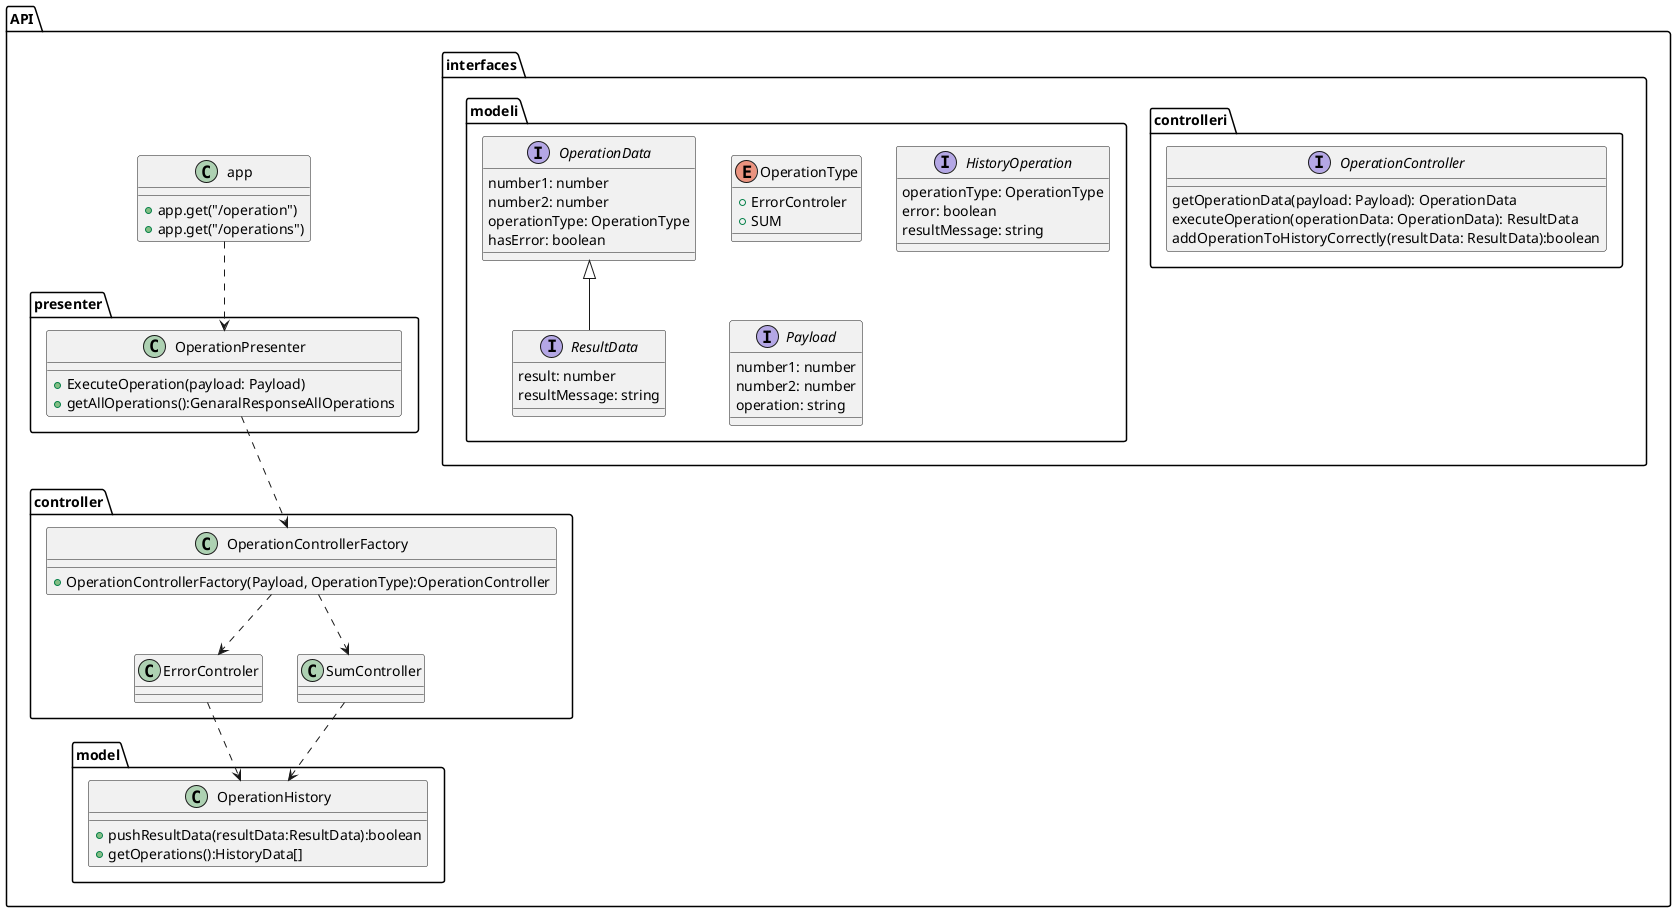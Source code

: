 @startuml MainDiagram

package API{

    package interfaces{
        package controlleri{
            interface OperationController{
                getOperationData(payload: Payload): OperationData
                executeOperation(operationData: OperationData): ResultData
                addOperationToHistoryCorrectly(resultData: ResultData):boolean
            }
        }

        package modeli{
            enum OperationType{
                + ErrorControler
                + SUM
            }

            interface OperationData{
                number1: number 
                number2: number
                operationType: OperationType
                hasError: boolean
            }

            interface ResultData {
                result: number
                resultMessage: string
            }

            interface HistoryOperation{
                operationType: OperationType
                error: boolean
                resultMessage: string
            }

            interface Payload{
                number1: number 
                number2: number
                operation: string
            }

            ResultData -up-|> OperationData

        }
    }

    class app{
        + app.get("/operation")
        + app.get("/operations")
    }

    package controller{
        class OperationControllerFactory{
            + OperationControllerFactory(Payload, OperationType):OperationController
        }
        class ErrorControler{}
        class SumController{}
    }

    package model{
        class OperationHistory{
            + pushResultData(resultData:ResultData):boolean
            + getOperations():HistoryData[]
        }

    }

    package presenter{
        class OperationPresenter{
            + ExecuteOperation(payload: Payload)
            + getAllOperations():GenaralResponseAllOperations
        }
    }

    app ..> OperationPresenter

    OperationPresenter ..> OperationControllerFactory
    OperationControllerFactory ..> SumController
    OperationControllerFactory ..> ErrorControler

    ErrorControler ..> OperationHistory
    SumController ..> OperationHistory
}


@enduml